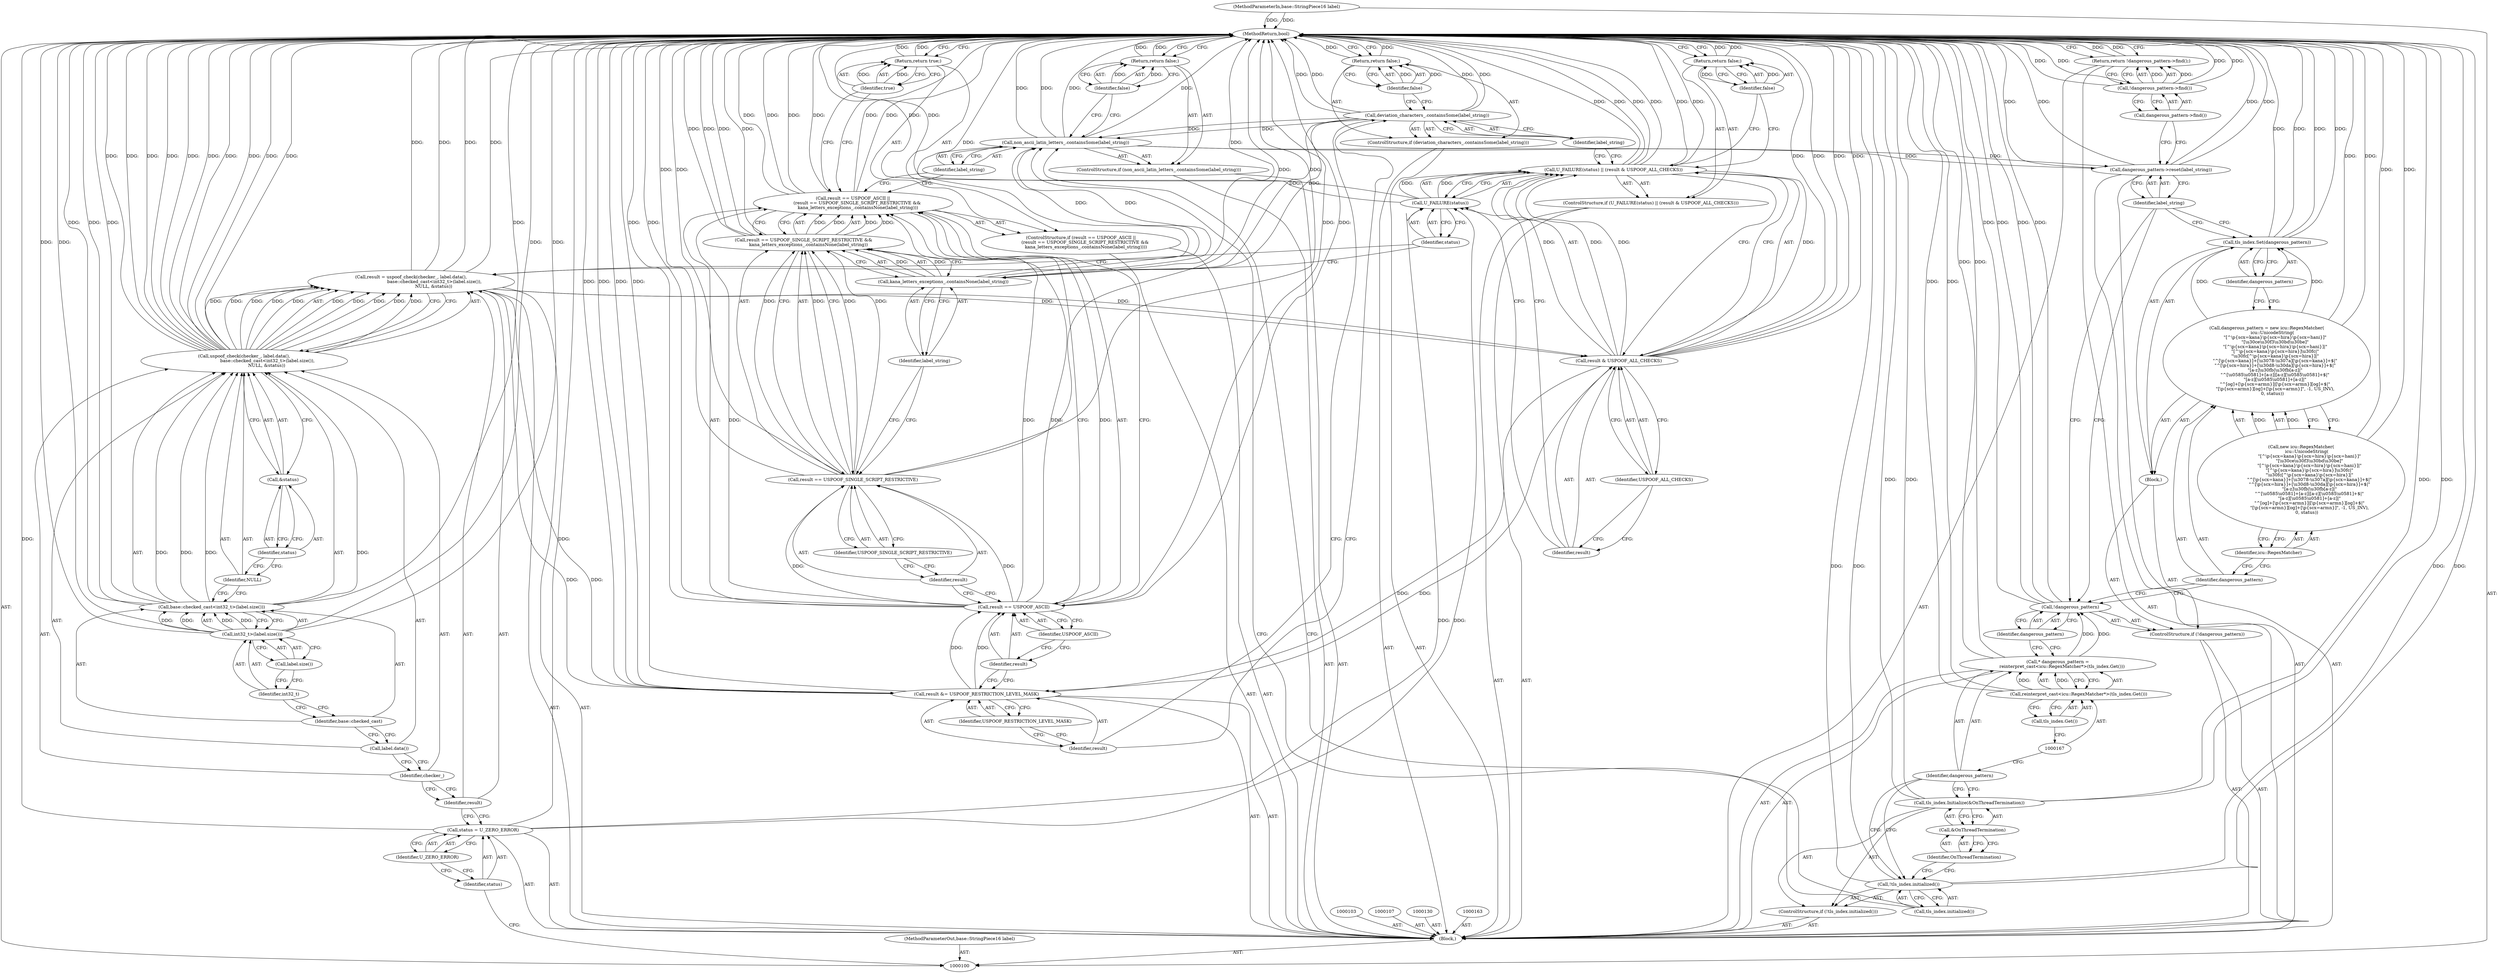 digraph "1_Chrome_08cb718ba7c3961c1006176c9faba0a5841ec792" {
"1000184" [label="(MethodReturn,bool)"];
"1000101" [label="(MethodParameterIn,base::StringPiece16 label)"];
"1000302" [label="(MethodParameterOut,base::StringPiece16 label)"];
"1000102" [label="(Block,)"];
"1000131" [label="(ControlStructure,if (deviation_characters_.containsSome(label_string)))"];
"1000133" [label="(Identifier,label_string)"];
"1000132" [label="(Call,deviation_characters_.containsSome(label_string))"];
"1000135" [label="(Identifier,false)"];
"1000134" [label="(Return,return false;)"];
"1000138" [label="(Identifier,USPOOF_RESTRICTION_LEVEL_MASK)"];
"1000136" [label="(Call,result &= USPOOF_RESTRICTION_LEVEL_MASK)"];
"1000137" [label="(Identifier,result)"];
"1000143" [label="(Identifier,USPOOF_ASCII)"];
"1000139" [label="(ControlStructure,if (result == USPOOF_ASCII ||\n      (result == USPOOF_SINGLE_SCRIPT_RESTRICTIVE &&\n       kana_letters_exceptions_.containsNone(label_string))))"];
"1000140" [label="(Call,result == USPOOF_ASCII ||\n      (result == USPOOF_SINGLE_SCRIPT_RESTRICTIVE &&\n       kana_letters_exceptions_.containsNone(label_string)))"];
"1000141" [label="(Call,result == USPOOF_ASCII)"];
"1000142" [label="(Identifier,result)"];
"1000147" [label="(Identifier,USPOOF_SINGLE_SCRIPT_RESTRICTIVE)"];
"1000144" [label="(Call,result == USPOOF_SINGLE_SCRIPT_RESTRICTIVE &&\n       kana_letters_exceptions_.containsNone(label_string))"];
"1000145" [label="(Call,result == USPOOF_SINGLE_SCRIPT_RESTRICTIVE)"];
"1000146" [label="(Identifier,result)"];
"1000149" [label="(Identifier,label_string)"];
"1000148" [label="(Call,kana_letters_exceptions_.containsNone(label_string))"];
"1000151" [label="(Identifier,true)"];
"1000150" [label="(Return,return true;)"];
"1000104" [label="(Call,status = U_ZERO_ERROR)"];
"1000105" [label="(Identifier,status)"];
"1000106" [label="(Identifier,U_ZERO_ERROR)"];
"1000152" [label="(ControlStructure,if (non_ascii_latin_letters_.containsSome(label_string)))"];
"1000154" [label="(Identifier,label_string)"];
"1000153" [label="(Call,non_ascii_latin_letters_.containsSome(label_string))"];
"1000156" [label="(Identifier,false)"];
"1000155" [label="(Return,return false;)"];
"1000157" [label="(ControlStructure,if (!tls_index.initialized()))"];
"1000158" [label="(Call,!tls_index.initialized())"];
"1000159" [label="(Call,tls_index.initialized())"];
"1000161" [label="(Call,&OnThreadTermination)"];
"1000162" [label="(Identifier,OnThreadTermination)"];
"1000160" [label="(Call,tls_index.Initialize(&OnThreadTermination))"];
"1000164" [label="(Call,* dangerous_pattern =\n      reinterpret_cast<icu::RegexMatcher*>(tls_index.Get()))"];
"1000165" [label="(Identifier,dangerous_pattern)"];
"1000168" [label="(Call,tls_index.Get())"];
"1000166" [label="(Call,reinterpret_cast<icu::RegexMatcher*>(tls_index.Get()))"];
"1000169" [label="(ControlStructure,if (!dangerous_pattern))"];
"1000172" [label="(Block,)"];
"1000170" [label="(Call,!dangerous_pattern)"];
"1000171" [label="(Identifier,dangerous_pattern)"];
"1000175" [label="(Call,new icu::RegexMatcher(\n        icu::UnicodeString(\n            \"[^\\p{scx=kana}\\p{scx=hira}\\p{scx=hani}]\"\n            \"[\\u30ce\\u30f3\\u30bd\\u30be]\"\n            \"[^\\p{scx=kana}\\p{scx=hira}\\p{scx=hani}]|\"\n            \"[^\\p{scx=kana}\\p{scx=hira}]\\u30fc|\"\n            \"\\u30fc[^\\p{scx=kana}\\p{scx=hira}]|\"\n            \"^[\\p{scx=kana}]+[\\u3078-\\u307a][\\p{scx=kana}]+$|\"\n            \"^[\\p{scx=hira}]+[\\u30d8-\\u30da][\\p{scx=hira}]+$|\"\n            \"[a-z]\\u30fb|\\u30fb[a-z]|\"\n            \"^[\\u0585\\u0581]+[a-z]|[a-z][\\u0585\\u0581]+$|\"\n            \"[a-z][\\u0585\\u0581]+[a-z]|\"\n            \"^[og]+[\\p{scx=armn}]|[\\p{scx=armn}][og]+$|\"\n            \"[\\p{scx=armn}][og]+[\\p{scx=armn}]\", -1, US_INV),\n        0, status))"];
"1000176" [label="(Identifier,icu::RegexMatcher)"];
"1000173" [label="(Call,dangerous_pattern = new icu::RegexMatcher(\n        icu::UnicodeString(\n            \"[^\\p{scx=kana}\\p{scx=hira}\\p{scx=hani}]\"\n            \"[\\u30ce\\u30f3\\u30bd\\u30be]\"\n            \"[^\\p{scx=kana}\\p{scx=hira}\\p{scx=hani}]|\"\n            \"[^\\p{scx=kana}\\p{scx=hira}]\\u30fc|\"\n            \"\\u30fc[^\\p{scx=kana}\\p{scx=hira}]|\"\n            \"^[\\p{scx=kana}]+[\\u3078-\\u307a][\\p{scx=kana}]+$|\"\n            \"^[\\p{scx=hira}]+[\\u30d8-\\u30da][\\p{scx=hira}]+$|\"\n            \"[a-z]\\u30fb|\\u30fb[a-z]|\"\n            \"^[\\u0585\\u0581]+[a-z]|[a-z][\\u0585\\u0581]+$|\"\n            \"[a-z][\\u0585\\u0581]+[a-z]|\"\n            \"^[og]+[\\p{scx=armn}]|[\\p{scx=armn}][og]+$|\"\n            \"[\\p{scx=armn}][og]+[\\p{scx=armn}]\", -1, US_INV),\n        0, status))"];
"1000174" [label="(Identifier,dangerous_pattern)"];
"1000108" [label="(Call,result = uspoof_check(checker_, label.data(),\n                                 base::checked_cast<int32_t>(label.size()),\n                                NULL, &status))"];
"1000109" [label="(Identifier,result)"];
"1000110" [label="(Call,uspoof_check(checker_, label.data(),\n                                 base::checked_cast<int32_t>(label.size()),\n                                NULL, &status))"];
"1000111" [label="(Identifier,checker_)"];
"1000112" [label="(Call,label.data())"];
"1000113" [label="(Call,base::checked_cast<int32_t>(label.size()))"];
"1000114" [label="(Identifier,base::checked_cast)"];
"1000115" [label="(Call,int32_t>(label.size()))"];
"1000116" [label="(Identifier,int32_t)"];
"1000117" [label="(Call,label.size())"];
"1000178" [label="(Identifier,dangerous_pattern)"];
"1000177" [label="(Call,tls_index.Set(dangerous_pattern))"];
"1000179" [label="(Call,dangerous_pattern->reset(label_string))"];
"1000180" [label="(Identifier,label_string)"];
"1000182" [label="(Call,!dangerous_pattern->find())"];
"1000183" [label="(Call,dangerous_pattern->find())"];
"1000181" [label="(Return,return !dangerous_pattern->find();)"];
"1000118" [label="(Identifier,NULL)"];
"1000119" [label="(Call,&status)"];
"1000120" [label="(Identifier,status)"];
"1000124" [label="(Identifier,status)"];
"1000121" [label="(ControlStructure,if (U_FAILURE(status) || (result & USPOOF_ALL_CHECKS)))"];
"1000125" [label="(Call,result & USPOOF_ALL_CHECKS)"];
"1000126" [label="(Identifier,result)"];
"1000127" [label="(Identifier,USPOOF_ALL_CHECKS)"];
"1000122" [label="(Call,U_FAILURE(status) || (result & USPOOF_ALL_CHECKS))"];
"1000123" [label="(Call,U_FAILURE(status))"];
"1000129" [label="(Identifier,false)"];
"1000128" [label="(Return,return false;)"];
"1000184" -> "1000100"  [label="AST: "];
"1000184" -> "1000128"  [label="CFG: "];
"1000184" -> "1000134"  [label="CFG: "];
"1000184" -> "1000150"  [label="CFG: "];
"1000184" -> "1000155"  [label="CFG: "];
"1000184" -> "1000181"  [label="CFG: "];
"1000128" -> "1000184"  [label="DDG: "];
"1000134" -> "1000184"  [label="DDG: "];
"1000141" -> "1000184"  [label="DDG: "];
"1000141" -> "1000184"  [label="DDG: "];
"1000122" -> "1000184"  [label="DDG: "];
"1000122" -> "1000184"  [label="DDG: "];
"1000122" -> "1000184"  [label="DDG: "];
"1000110" -> "1000184"  [label="DDG: "];
"1000110" -> "1000184"  [label="DDG: "];
"1000110" -> "1000184"  [label="DDG: "];
"1000110" -> "1000184"  [label="DDG: "];
"1000110" -> "1000184"  [label="DDG: "];
"1000153" -> "1000184"  [label="DDG: "];
"1000153" -> "1000184"  [label="DDG: "];
"1000136" -> "1000184"  [label="DDG: "];
"1000136" -> "1000184"  [label="DDG: "];
"1000145" -> "1000184"  [label="DDG: "];
"1000145" -> "1000184"  [label="DDG: "];
"1000123" -> "1000184"  [label="DDG: "];
"1000182" -> "1000184"  [label="DDG: "];
"1000182" -> "1000184"  [label="DDG: "];
"1000177" -> "1000184"  [label="DDG: "];
"1000177" -> "1000184"  [label="DDG: "];
"1000158" -> "1000184"  [label="DDG: "];
"1000158" -> "1000184"  [label="DDG: "];
"1000115" -> "1000184"  [label="DDG: "];
"1000115" -> "1000184"  [label="DDG: "];
"1000166" -> "1000184"  [label="DDG: "];
"1000125" -> "1000184"  [label="DDG: "];
"1000125" -> "1000184"  [label="DDG: "];
"1000179" -> "1000184"  [label="DDG: "];
"1000179" -> "1000184"  [label="DDG: "];
"1000113" -> "1000184"  [label="DDG: "];
"1000113" -> "1000184"  [label="DDG: "];
"1000160" -> "1000184"  [label="DDG: "];
"1000160" -> "1000184"  [label="DDG: "];
"1000132" -> "1000184"  [label="DDG: "];
"1000132" -> "1000184"  [label="DDG: "];
"1000140" -> "1000184"  [label="DDG: "];
"1000140" -> "1000184"  [label="DDG: "];
"1000140" -> "1000184"  [label="DDG: "];
"1000164" -> "1000184"  [label="DDG: "];
"1000148" -> "1000184"  [label="DDG: "];
"1000144" -> "1000184"  [label="DDG: "];
"1000144" -> "1000184"  [label="DDG: "];
"1000175" -> "1000184"  [label="DDG: "];
"1000101" -> "1000184"  [label="DDG: "];
"1000108" -> "1000184"  [label="DDG: "];
"1000108" -> "1000184"  [label="DDG: "];
"1000170" -> "1000184"  [label="DDG: "];
"1000170" -> "1000184"  [label="DDG: "];
"1000104" -> "1000184"  [label="DDG: "];
"1000173" -> "1000184"  [label="DDG: "];
"1000181" -> "1000184"  [label="DDG: "];
"1000155" -> "1000184"  [label="DDG: "];
"1000150" -> "1000184"  [label="DDG: "];
"1000101" -> "1000100"  [label="AST: "];
"1000101" -> "1000184"  [label="DDG: "];
"1000302" -> "1000100"  [label="AST: "];
"1000102" -> "1000100"  [label="AST: "];
"1000103" -> "1000102"  [label="AST: "];
"1000104" -> "1000102"  [label="AST: "];
"1000107" -> "1000102"  [label="AST: "];
"1000108" -> "1000102"  [label="AST: "];
"1000121" -> "1000102"  [label="AST: "];
"1000130" -> "1000102"  [label="AST: "];
"1000131" -> "1000102"  [label="AST: "];
"1000136" -> "1000102"  [label="AST: "];
"1000139" -> "1000102"  [label="AST: "];
"1000152" -> "1000102"  [label="AST: "];
"1000157" -> "1000102"  [label="AST: "];
"1000163" -> "1000102"  [label="AST: "];
"1000164" -> "1000102"  [label="AST: "];
"1000169" -> "1000102"  [label="AST: "];
"1000179" -> "1000102"  [label="AST: "];
"1000181" -> "1000102"  [label="AST: "];
"1000131" -> "1000102"  [label="AST: "];
"1000132" -> "1000131"  [label="AST: "];
"1000134" -> "1000131"  [label="AST: "];
"1000133" -> "1000132"  [label="AST: "];
"1000133" -> "1000122"  [label="CFG: "];
"1000132" -> "1000133"  [label="CFG: "];
"1000132" -> "1000131"  [label="AST: "];
"1000132" -> "1000133"  [label="CFG: "];
"1000133" -> "1000132"  [label="AST: "];
"1000135" -> "1000132"  [label="CFG: "];
"1000137" -> "1000132"  [label="CFG: "];
"1000132" -> "1000184"  [label="DDG: "];
"1000132" -> "1000184"  [label="DDG: "];
"1000132" -> "1000148"  [label="DDG: "];
"1000132" -> "1000153"  [label="DDG: "];
"1000135" -> "1000134"  [label="AST: "];
"1000135" -> "1000132"  [label="CFG: "];
"1000134" -> "1000135"  [label="CFG: "];
"1000135" -> "1000134"  [label="DDG: "];
"1000134" -> "1000131"  [label="AST: "];
"1000134" -> "1000135"  [label="CFG: "];
"1000135" -> "1000134"  [label="AST: "];
"1000184" -> "1000134"  [label="CFG: "];
"1000134" -> "1000184"  [label="DDG: "];
"1000135" -> "1000134"  [label="DDG: "];
"1000138" -> "1000136"  [label="AST: "];
"1000138" -> "1000137"  [label="CFG: "];
"1000136" -> "1000138"  [label="CFG: "];
"1000136" -> "1000102"  [label="AST: "];
"1000136" -> "1000138"  [label="CFG: "];
"1000137" -> "1000136"  [label="AST: "];
"1000138" -> "1000136"  [label="AST: "];
"1000142" -> "1000136"  [label="CFG: "];
"1000136" -> "1000184"  [label="DDG: "];
"1000136" -> "1000184"  [label="DDG: "];
"1000125" -> "1000136"  [label="DDG: "];
"1000108" -> "1000136"  [label="DDG: "];
"1000136" -> "1000141"  [label="DDG: "];
"1000137" -> "1000136"  [label="AST: "];
"1000137" -> "1000132"  [label="CFG: "];
"1000138" -> "1000137"  [label="CFG: "];
"1000143" -> "1000141"  [label="AST: "];
"1000143" -> "1000142"  [label="CFG: "];
"1000141" -> "1000143"  [label="CFG: "];
"1000139" -> "1000102"  [label="AST: "];
"1000140" -> "1000139"  [label="AST: "];
"1000150" -> "1000139"  [label="AST: "];
"1000140" -> "1000139"  [label="AST: "];
"1000140" -> "1000141"  [label="CFG: "];
"1000140" -> "1000144"  [label="CFG: "];
"1000141" -> "1000140"  [label="AST: "];
"1000144" -> "1000140"  [label="AST: "];
"1000151" -> "1000140"  [label="CFG: "];
"1000154" -> "1000140"  [label="CFG: "];
"1000140" -> "1000184"  [label="DDG: "];
"1000140" -> "1000184"  [label="DDG: "];
"1000140" -> "1000184"  [label="DDG: "];
"1000141" -> "1000140"  [label="DDG: "];
"1000141" -> "1000140"  [label="DDG: "];
"1000144" -> "1000140"  [label="DDG: "];
"1000144" -> "1000140"  [label="DDG: "];
"1000141" -> "1000140"  [label="AST: "];
"1000141" -> "1000143"  [label="CFG: "];
"1000142" -> "1000141"  [label="AST: "];
"1000143" -> "1000141"  [label="AST: "];
"1000146" -> "1000141"  [label="CFG: "];
"1000140" -> "1000141"  [label="CFG: "];
"1000141" -> "1000184"  [label="DDG: "];
"1000141" -> "1000184"  [label="DDG: "];
"1000141" -> "1000140"  [label="DDG: "];
"1000141" -> "1000140"  [label="DDG: "];
"1000136" -> "1000141"  [label="DDG: "];
"1000141" -> "1000145"  [label="DDG: "];
"1000142" -> "1000141"  [label="AST: "];
"1000142" -> "1000136"  [label="CFG: "];
"1000143" -> "1000142"  [label="CFG: "];
"1000147" -> "1000145"  [label="AST: "];
"1000147" -> "1000146"  [label="CFG: "];
"1000145" -> "1000147"  [label="CFG: "];
"1000144" -> "1000140"  [label="AST: "];
"1000144" -> "1000145"  [label="CFG: "];
"1000144" -> "1000148"  [label="CFG: "];
"1000145" -> "1000144"  [label="AST: "];
"1000148" -> "1000144"  [label="AST: "];
"1000140" -> "1000144"  [label="CFG: "];
"1000144" -> "1000184"  [label="DDG: "];
"1000144" -> "1000184"  [label="DDG: "];
"1000144" -> "1000140"  [label="DDG: "];
"1000144" -> "1000140"  [label="DDG: "];
"1000145" -> "1000144"  [label="DDG: "];
"1000145" -> "1000144"  [label="DDG: "];
"1000148" -> "1000144"  [label="DDG: "];
"1000145" -> "1000144"  [label="AST: "];
"1000145" -> "1000147"  [label="CFG: "];
"1000146" -> "1000145"  [label="AST: "];
"1000147" -> "1000145"  [label="AST: "];
"1000149" -> "1000145"  [label="CFG: "];
"1000144" -> "1000145"  [label="CFG: "];
"1000145" -> "1000184"  [label="DDG: "];
"1000145" -> "1000184"  [label="DDG: "];
"1000145" -> "1000144"  [label="DDG: "];
"1000145" -> "1000144"  [label="DDG: "];
"1000141" -> "1000145"  [label="DDG: "];
"1000146" -> "1000145"  [label="AST: "];
"1000146" -> "1000141"  [label="CFG: "];
"1000147" -> "1000146"  [label="CFG: "];
"1000149" -> "1000148"  [label="AST: "];
"1000149" -> "1000145"  [label="CFG: "];
"1000148" -> "1000149"  [label="CFG: "];
"1000148" -> "1000144"  [label="AST: "];
"1000148" -> "1000149"  [label="CFG: "];
"1000149" -> "1000148"  [label="AST: "];
"1000144" -> "1000148"  [label="CFG: "];
"1000148" -> "1000184"  [label="DDG: "];
"1000148" -> "1000144"  [label="DDG: "];
"1000132" -> "1000148"  [label="DDG: "];
"1000148" -> "1000153"  [label="DDG: "];
"1000151" -> "1000150"  [label="AST: "];
"1000151" -> "1000140"  [label="CFG: "];
"1000150" -> "1000151"  [label="CFG: "];
"1000151" -> "1000150"  [label="DDG: "];
"1000150" -> "1000139"  [label="AST: "];
"1000150" -> "1000151"  [label="CFG: "];
"1000151" -> "1000150"  [label="AST: "];
"1000184" -> "1000150"  [label="CFG: "];
"1000150" -> "1000184"  [label="DDG: "];
"1000151" -> "1000150"  [label="DDG: "];
"1000104" -> "1000102"  [label="AST: "];
"1000104" -> "1000106"  [label="CFG: "];
"1000105" -> "1000104"  [label="AST: "];
"1000106" -> "1000104"  [label="AST: "];
"1000109" -> "1000104"  [label="CFG: "];
"1000104" -> "1000184"  [label="DDG: "];
"1000104" -> "1000123"  [label="DDG: "];
"1000105" -> "1000104"  [label="AST: "];
"1000105" -> "1000100"  [label="CFG: "];
"1000106" -> "1000105"  [label="CFG: "];
"1000106" -> "1000104"  [label="AST: "];
"1000106" -> "1000105"  [label="CFG: "];
"1000104" -> "1000106"  [label="CFG: "];
"1000152" -> "1000102"  [label="AST: "];
"1000153" -> "1000152"  [label="AST: "];
"1000155" -> "1000152"  [label="AST: "];
"1000154" -> "1000153"  [label="AST: "];
"1000154" -> "1000140"  [label="CFG: "];
"1000153" -> "1000154"  [label="CFG: "];
"1000153" -> "1000152"  [label="AST: "];
"1000153" -> "1000154"  [label="CFG: "];
"1000154" -> "1000153"  [label="AST: "];
"1000156" -> "1000153"  [label="CFG: "];
"1000159" -> "1000153"  [label="CFG: "];
"1000153" -> "1000184"  [label="DDG: "];
"1000153" -> "1000184"  [label="DDG: "];
"1000148" -> "1000153"  [label="DDG: "];
"1000132" -> "1000153"  [label="DDG: "];
"1000153" -> "1000179"  [label="DDG: "];
"1000156" -> "1000155"  [label="AST: "];
"1000156" -> "1000153"  [label="CFG: "];
"1000155" -> "1000156"  [label="CFG: "];
"1000156" -> "1000155"  [label="DDG: "];
"1000155" -> "1000152"  [label="AST: "];
"1000155" -> "1000156"  [label="CFG: "];
"1000156" -> "1000155"  [label="AST: "];
"1000184" -> "1000155"  [label="CFG: "];
"1000155" -> "1000184"  [label="DDG: "];
"1000156" -> "1000155"  [label="DDG: "];
"1000157" -> "1000102"  [label="AST: "];
"1000158" -> "1000157"  [label="AST: "];
"1000160" -> "1000157"  [label="AST: "];
"1000158" -> "1000157"  [label="AST: "];
"1000158" -> "1000159"  [label="CFG: "];
"1000159" -> "1000158"  [label="AST: "];
"1000162" -> "1000158"  [label="CFG: "];
"1000165" -> "1000158"  [label="CFG: "];
"1000158" -> "1000184"  [label="DDG: "];
"1000158" -> "1000184"  [label="DDG: "];
"1000159" -> "1000158"  [label="AST: "];
"1000159" -> "1000153"  [label="CFG: "];
"1000158" -> "1000159"  [label="CFG: "];
"1000161" -> "1000160"  [label="AST: "];
"1000161" -> "1000162"  [label="CFG: "];
"1000162" -> "1000161"  [label="AST: "];
"1000160" -> "1000161"  [label="CFG: "];
"1000162" -> "1000161"  [label="AST: "];
"1000162" -> "1000158"  [label="CFG: "];
"1000161" -> "1000162"  [label="CFG: "];
"1000160" -> "1000157"  [label="AST: "];
"1000160" -> "1000161"  [label="CFG: "];
"1000161" -> "1000160"  [label="AST: "];
"1000165" -> "1000160"  [label="CFG: "];
"1000160" -> "1000184"  [label="DDG: "];
"1000160" -> "1000184"  [label="DDG: "];
"1000164" -> "1000102"  [label="AST: "];
"1000164" -> "1000166"  [label="CFG: "];
"1000165" -> "1000164"  [label="AST: "];
"1000166" -> "1000164"  [label="AST: "];
"1000171" -> "1000164"  [label="CFG: "];
"1000164" -> "1000184"  [label="DDG: "];
"1000166" -> "1000164"  [label="DDG: "];
"1000164" -> "1000170"  [label="DDG: "];
"1000165" -> "1000164"  [label="AST: "];
"1000165" -> "1000160"  [label="CFG: "];
"1000165" -> "1000158"  [label="CFG: "];
"1000167" -> "1000165"  [label="CFG: "];
"1000168" -> "1000166"  [label="AST: "];
"1000168" -> "1000167"  [label="CFG: "];
"1000166" -> "1000168"  [label="CFG: "];
"1000166" -> "1000164"  [label="AST: "];
"1000166" -> "1000168"  [label="CFG: "];
"1000167" -> "1000166"  [label="AST: "];
"1000168" -> "1000166"  [label="AST: "];
"1000164" -> "1000166"  [label="CFG: "];
"1000166" -> "1000184"  [label="DDG: "];
"1000166" -> "1000164"  [label="DDG: "];
"1000169" -> "1000102"  [label="AST: "];
"1000170" -> "1000169"  [label="AST: "];
"1000172" -> "1000169"  [label="AST: "];
"1000172" -> "1000169"  [label="AST: "];
"1000173" -> "1000172"  [label="AST: "];
"1000177" -> "1000172"  [label="AST: "];
"1000170" -> "1000169"  [label="AST: "];
"1000170" -> "1000171"  [label="CFG: "];
"1000171" -> "1000170"  [label="AST: "];
"1000174" -> "1000170"  [label="CFG: "];
"1000180" -> "1000170"  [label="CFG: "];
"1000170" -> "1000184"  [label="DDG: "];
"1000170" -> "1000184"  [label="DDG: "];
"1000164" -> "1000170"  [label="DDG: "];
"1000171" -> "1000170"  [label="AST: "];
"1000171" -> "1000164"  [label="CFG: "];
"1000170" -> "1000171"  [label="CFG: "];
"1000175" -> "1000173"  [label="AST: "];
"1000175" -> "1000176"  [label="CFG: "];
"1000176" -> "1000175"  [label="AST: "];
"1000173" -> "1000175"  [label="CFG: "];
"1000175" -> "1000184"  [label="DDG: "];
"1000175" -> "1000173"  [label="DDG: "];
"1000176" -> "1000175"  [label="AST: "];
"1000176" -> "1000174"  [label="CFG: "];
"1000175" -> "1000176"  [label="CFG: "];
"1000173" -> "1000172"  [label="AST: "];
"1000173" -> "1000175"  [label="CFG: "];
"1000174" -> "1000173"  [label="AST: "];
"1000175" -> "1000173"  [label="AST: "];
"1000178" -> "1000173"  [label="CFG: "];
"1000173" -> "1000184"  [label="DDG: "];
"1000175" -> "1000173"  [label="DDG: "];
"1000173" -> "1000177"  [label="DDG: "];
"1000174" -> "1000173"  [label="AST: "];
"1000174" -> "1000170"  [label="CFG: "];
"1000176" -> "1000174"  [label="CFG: "];
"1000108" -> "1000102"  [label="AST: "];
"1000108" -> "1000110"  [label="CFG: "];
"1000109" -> "1000108"  [label="AST: "];
"1000110" -> "1000108"  [label="AST: "];
"1000124" -> "1000108"  [label="CFG: "];
"1000108" -> "1000184"  [label="DDG: "];
"1000108" -> "1000184"  [label="DDG: "];
"1000110" -> "1000108"  [label="DDG: "];
"1000110" -> "1000108"  [label="DDG: "];
"1000110" -> "1000108"  [label="DDG: "];
"1000110" -> "1000108"  [label="DDG: "];
"1000110" -> "1000108"  [label="DDG: "];
"1000108" -> "1000125"  [label="DDG: "];
"1000108" -> "1000136"  [label="DDG: "];
"1000109" -> "1000108"  [label="AST: "];
"1000109" -> "1000104"  [label="CFG: "];
"1000111" -> "1000109"  [label="CFG: "];
"1000110" -> "1000108"  [label="AST: "];
"1000110" -> "1000119"  [label="CFG: "];
"1000111" -> "1000110"  [label="AST: "];
"1000112" -> "1000110"  [label="AST: "];
"1000113" -> "1000110"  [label="AST: "];
"1000118" -> "1000110"  [label="AST: "];
"1000119" -> "1000110"  [label="AST: "];
"1000108" -> "1000110"  [label="CFG: "];
"1000110" -> "1000184"  [label="DDG: "];
"1000110" -> "1000184"  [label="DDG: "];
"1000110" -> "1000184"  [label="DDG: "];
"1000110" -> "1000184"  [label="DDG: "];
"1000110" -> "1000184"  [label="DDG: "];
"1000110" -> "1000108"  [label="DDG: "];
"1000110" -> "1000108"  [label="DDG: "];
"1000110" -> "1000108"  [label="DDG: "];
"1000110" -> "1000108"  [label="DDG: "];
"1000110" -> "1000108"  [label="DDG: "];
"1000113" -> "1000110"  [label="DDG: "];
"1000113" -> "1000110"  [label="DDG: "];
"1000111" -> "1000110"  [label="AST: "];
"1000111" -> "1000109"  [label="CFG: "];
"1000112" -> "1000111"  [label="CFG: "];
"1000112" -> "1000110"  [label="AST: "];
"1000112" -> "1000111"  [label="CFG: "];
"1000114" -> "1000112"  [label="CFG: "];
"1000113" -> "1000110"  [label="AST: "];
"1000113" -> "1000115"  [label="CFG: "];
"1000114" -> "1000113"  [label="AST: "];
"1000115" -> "1000113"  [label="AST: "];
"1000118" -> "1000113"  [label="CFG: "];
"1000113" -> "1000184"  [label="DDG: "];
"1000113" -> "1000184"  [label="DDG: "];
"1000113" -> "1000110"  [label="DDG: "];
"1000113" -> "1000110"  [label="DDG: "];
"1000115" -> "1000113"  [label="DDG: "];
"1000115" -> "1000113"  [label="DDG: "];
"1000114" -> "1000113"  [label="AST: "];
"1000114" -> "1000112"  [label="CFG: "];
"1000116" -> "1000114"  [label="CFG: "];
"1000115" -> "1000113"  [label="AST: "];
"1000115" -> "1000117"  [label="CFG: "];
"1000116" -> "1000115"  [label="AST: "];
"1000117" -> "1000115"  [label="AST: "];
"1000113" -> "1000115"  [label="CFG: "];
"1000115" -> "1000184"  [label="DDG: "];
"1000115" -> "1000184"  [label="DDG: "];
"1000115" -> "1000113"  [label="DDG: "];
"1000115" -> "1000113"  [label="DDG: "];
"1000116" -> "1000115"  [label="AST: "];
"1000116" -> "1000114"  [label="CFG: "];
"1000117" -> "1000116"  [label="CFG: "];
"1000117" -> "1000115"  [label="AST: "];
"1000117" -> "1000116"  [label="CFG: "];
"1000115" -> "1000117"  [label="CFG: "];
"1000178" -> "1000177"  [label="AST: "];
"1000178" -> "1000173"  [label="CFG: "];
"1000177" -> "1000178"  [label="CFG: "];
"1000177" -> "1000172"  [label="AST: "];
"1000177" -> "1000178"  [label="CFG: "];
"1000178" -> "1000177"  [label="AST: "];
"1000180" -> "1000177"  [label="CFG: "];
"1000177" -> "1000184"  [label="DDG: "];
"1000177" -> "1000184"  [label="DDG: "];
"1000173" -> "1000177"  [label="DDG: "];
"1000179" -> "1000102"  [label="AST: "];
"1000179" -> "1000180"  [label="CFG: "];
"1000180" -> "1000179"  [label="AST: "];
"1000183" -> "1000179"  [label="CFG: "];
"1000179" -> "1000184"  [label="DDG: "];
"1000179" -> "1000184"  [label="DDG: "];
"1000153" -> "1000179"  [label="DDG: "];
"1000180" -> "1000179"  [label="AST: "];
"1000180" -> "1000177"  [label="CFG: "];
"1000180" -> "1000170"  [label="CFG: "];
"1000179" -> "1000180"  [label="CFG: "];
"1000182" -> "1000181"  [label="AST: "];
"1000182" -> "1000183"  [label="CFG: "];
"1000183" -> "1000182"  [label="AST: "];
"1000181" -> "1000182"  [label="CFG: "];
"1000182" -> "1000184"  [label="DDG: "];
"1000182" -> "1000184"  [label="DDG: "];
"1000182" -> "1000181"  [label="DDG: "];
"1000183" -> "1000182"  [label="AST: "];
"1000183" -> "1000179"  [label="CFG: "];
"1000182" -> "1000183"  [label="CFG: "];
"1000181" -> "1000102"  [label="AST: "];
"1000181" -> "1000182"  [label="CFG: "];
"1000182" -> "1000181"  [label="AST: "];
"1000184" -> "1000181"  [label="CFG: "];
"1000181" -> "1000184"  [label="DDG: "];
"1000182" -> "1000181"  [label="DDG: "];
"1000118" -> "1000110"  [label="AST: "];
"1000118" -> "1000113"  [label="CFG: "];
"1000120" -> "1000118"  [label="CFG: "];
"1000119" -> "1000110"  [label="AST: "];
"1000119" -> "1000120"  [label="CFG: "];
"1000120" -> "1000119"  [label="AST: "];
"1000110" -> "1000119"  [label="CFG: "];
"1000120" -> "1000119"  [label="AST: "];
"1000120" -> "1000118"  [label="CFG: "];
"1000119" -> "1000120"  [label="CFG: "];
"1000124" -> "1000123"  [label="AST: "];
"1000124" -> "1000108"  [label="CFG: "];
"1000123" -> "1000124"  [label="CFG: "];
"1000121" -> "1000102"  [label="AST: "];
"1000122" -> "1000121"  [label="AST: "];
"1000128" -> "1000121"  [label="AST: "];
"1000125" -> "1000122"  [label="AST: "];
"1000125" -> "1000127"  [label="CFG: "];
"1000126" -> "1000125"  [label="AST: "];
"1000127" -> "1000125"  [label="AST: "];
"1000122" -> "1000125"  [label="CFG: "];
"1000125" -> "1000184"  [label="DDG: "];
"1000125" -> "1000184"  [label="DDG: "];
"1000125" -> "1000122"  [label="DDG: "];
"1000125" -> "1000122"  [label="DDG: "];
"1000108" -> "1000125"  [label="DDG: "];
"1000125" -> "1000136"  [label="DDG: "];
"1000126" -> "1000125"  [label="AST: "];
"1000126" -> "1000123"  [label="CFG: "];
"1000127" -> "1000126"  [label="CFG: "];
"1000127" -> "1000125"  [label="AST: "];
"1000127" -> "1000126"  [label="CFG: "];
"1000125" -> "1000127"  [label="CFG: "];
"1000122" -> "1000121"  [label="AST: "];
"1000122" -> "1000123"  [label="CFG: "];
"1000122" -> "1000125"  [label="CFG: "];
"1000123" -> "1000122"  [label="AST: "];
"1000125" -> "1000122"  [label="AST: "];
"1000129" -> "1000122"  [label="CFG: "];
"1000133" -> "1000122"  [label="CFG: "];
"1000122" -> "1000184"  [label="DDG: "];
"1000122" -> "1000184"  [label="DDG: "];
"1000122" -> "1000184"  [label="DDG: "];
"1000123" -> "1000122"  [label="DDG: "];
"1000125" -> "1000122"  [label="DDG: "];
"1000125" -> "1000122"  [label="DDG: "];
"1000123" -> "1000122"  [label="AST: "];
"1000123" -> "1000124"  [label="CFG: "];
"1000124" -> "1000123"  [label="AST: "];
"1000126" -> "1000123"  [label="CFG: "];
"1000122" -> "1000123"  [label="CFG: "];
"1000123" -> "1000184"  [label="DDG: "];
"1000123" -> "1000122"  [label="DDG: "];
"1000104" -> "1000123"  [label="DDG: "];
"1000129" -> "1000128"  [label="AST: "];
"1000129" -> "1000122"  [label="CFG: "];
"1000128" -> "1000129"  [label="CFG: "];
"1000129" -> "1000128"  [label="DDG: "];
"1000128" -> "1000121"  [label="AST: "];
"1000128" -> "1000129"  [label="CFG: "];
"1000129" -> "1000128"  [label="AST: "];
"1000184" -> "1000128"  [label="CFG: "];
"1000128" -> "1000184"  [label="DDG: "];
"1000129" -> "1000128"  [label="DDG: "];
}
